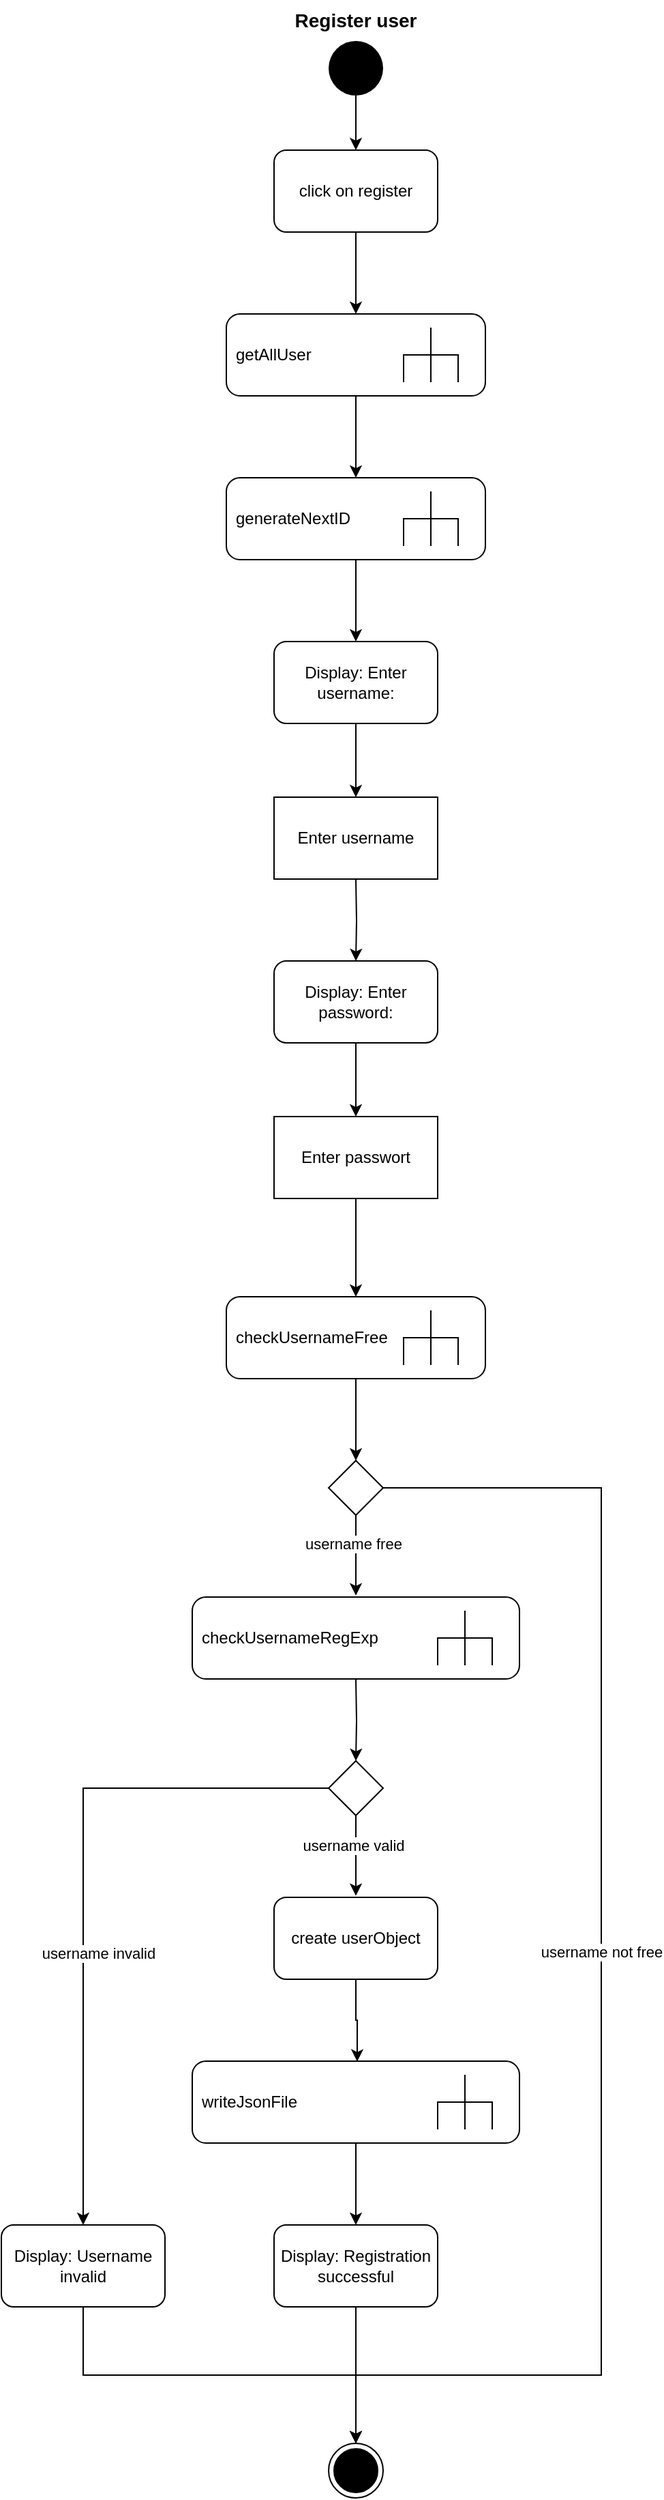 <mxfile version="16.5.3" type="device"><diagram id="qI1SV67doo4ofqnzz2EV" name="Page-1"><mxGraphModel dx="1422" dy="794" grid="1" gridSize="10" guides="1" tooltips="1" connect="1" arrows="1" fold="1" page="1" pageScale="1" pageWidth="1169" pageHeight="827" math="0" shadow="0"><root><mxCell id="0"/><mxCell id="1" parent="0"/><mxCell id="lwSMdHJ8IbMOKKKnd-Vy-37" style="edgeStyle=orthogonalEdgeStyle;rounded=0;orthogonalLoop=1;jettySize=auto;html=1;exitX=0.5;exitY=1;exitDx=0;exitDy=0;entryX=0.5;entryY=0;entryDx=0;entryDy=0;" edge="1" parent="1" source="lwSMdHJ8IbMOKKKnd-Vy-38"><mxGeometry relative="1" as="geometry"><mxPoint x="510" y="110" as="targetPoint"/></mxGeometry></mxCell><mxCell id="lwSMdHJ8IbMOKKKnd-Vy-38" value="" style="ellipse;fillColor=#000000;strokeColor=none;" vertex="1" parent="1"><mxGeometry x="490" y="30" width="40" height="40" as="geometry"/></mxCell><mxCell id="lwSMdHJ8IbMOKKKnd-Vy-39" value="" style="ellipse;html=1;shape=endState;fillColor=#000000;strokeColor=#000000;" vertex="1" parent="1"><mxGeometry x="490" y="1790" width="40" height="40" as="geometry"/></mxCell><mxCell id="lwSMdHJ8IbMOKKKnd-Vy-78" value="" style="edgeStyle=orthogonalEdgeStyle;rounded=0;orthogonalLoop=1;jettySize=auto;html=1;" edge="1" parent="1" source="lwSMdHJ8IbMOKKKnd-Vy-41" target="lwSMdHJ8IbMOKKKnd-Vy-74"><mxGeometry relative="1" as="geometry"/></mxCell><mxCell id="lwSMdHJ8IbMOKKKnd-Vy-41" value="click on register" style="rounded=1;whiteSpace=wrap;html=1;" vertex="1" parent="1"><mxGeometry x="450" y="110" width="120" height="60" as="geometry"/></mxCell><mxCell id="lwSMdHJ8IbMOKKKnd-Vy-42" style="edgeStyle=orthogonalEdgeStyle;rounded=0;orthogonalLoop=1;jettySize=auto;html=1;exitX=0.5;exitY=1;exitDx=0;exitDy=0;entryX=0.5;entryY=0;entryDx=0;entryDy=0;" edge="1" parent="1" source="lwSMdHJ8IbMOKKKnd-Vy-43" target="lwSMdHJ8IbMOKKKnd-Vy-44"><mxGeometry relative="1" as="geometry"/></mxCell><mxCell id="lwSMdHJ8IbMOKKKnd-Vy-43" value="Display: Enter username:" style="rounded=1;whiteSpace=wrap;html=1;" vertex="1" parent="1"><mxGeometry x="450" y="470" width="120" height="60" as="geometry"/></mxCell><mxCell id="lwSMdHJ8IbMOKKKnd-Vy-44" value="Enter username" style="rounded=0;whiteSpace=wrap;html=1;" vertex="1" parent="1"><mxGeometry x="450" y="584" width="120" height="60" as="geometry"/></mxCell><mxCell id="lwSMdHJ8IbMOKKKnd-Vy-45" style="edgeStyle=orthogonalEdgeStyle;rounded=0;orthogonalLoop=1;jettySize=auto;html=1;exitX=0.5;exitY=1;exitDx=0;exitDy=0;entryX=0.5;entryY=0;entryDx=0;entryDy=0;" edge="1" parent="1" target="lwSMdHJ8IbMOKKKnd-Vy-47"><mxGeometry relative="1" as="geometry"><mxPoint x="510" y="644" as="sourcePoint"/></mxGeometry></mxCell><mxCell id="lwSMdHJ8IbMOKKKnd-Vy-46" style="edgeStyle=orthogonalEdgeStyle;rounded=0;orthogonalLoop=1;jettySize=auto;html=1;exitX=0.5;exitY=1;exitDx=0;exitDy=0;entryX=0.5;entryY=0;entryDx=0;entryDy=0;" edge="1" parent="1" source="lwSMdHJ8IbMOKKKnd-Vy-47" target="lwSMdHJ8IbMOKKKnd-Vy-49"><mxGeometry relative="1" as="geometry"/></mxCell><mxCell id="lwSMdHJ8IbMOKKKnd-Vy-47" value="Display: Enter password:" style="rounded=1;whiteSpace=wrap;html=1;" vertex="1" parent="1"><mxGeometry x="450" y="704" width="120" height="60" as="geometry"/></mxCell><mxCell id="lwSMdHJ8IbMOKKKnd-Vy-48" style="edgeStyle=orthogonalEdgeStyle;rounded=0;orthogonalLoop=1;jettySize=auto;html=1;exitX=0.5;exitY=1;exitDx=0;exitDy=0;entryX=0.5;entryY=0;entryDx=0;entryDy=0;" edge="1" parent="1" source="lwSMdHJ8IbMOKKKnd-Vy-49"><mxGeometry relative="1" as="geometry"><mxPoint x="510" y="950" as="targetPoint"/></mxGeometry></mxCell><mxCell id="lwSMdHJ8IbMOKKKnd-Vy-49" value="Enter passwort" style="rounded=0;whiteSpace=wrap;html=1;" vertex="1" parent="1"><mxGeometry x="450" y="818" width="120" height="60" as="geometry"/></mxCell><mxCell id="lwSMdHJ8IbMOKKKnd-Vy-50" value="" style="edgeStyle=orthogonalEdgeStyle;rounded=0;orthogonalLoop=1;jettySize=auto;html=1;" edge="1" parent="1" source="lwSMdHJ8IbMOKKKnd-Vy-51" target="lwSMdHJ8IbMOKKKnd-Vy-56"><mxGeometry relative="1" as="geometry"/></mxCell><mxCell id="lwSMdHJ8IbMOKKKnd-Vy-51" value="checkUsernameFree" style="shape=mxgraph.uml25.behaviorAction;html=1;rounded=1;absoluteArcSize=1;arcSize=10;align=left;spacingLeft=5;" vertex="1" parent="1"><mxGeometry x="415" y="950" width="190" height="60" as="geometry"/></mxCell><mxCell id="lwSMdHJ8IbMOKKKnd-Vy-52" style="edgeStyle=orthogonalEdgeStyle;rounded=0;orthogonalLoop=1;jettySize=auto;html=1;exitX=0.5;exitY=1;exitDx=0;exitDy=0;entryX=0.5;entryY=-0.019;entryDx=0;entryDy=0;entryPerimeter=0;" edge="1" parent="1" source="lwSMdHJ8IbMOKKKnd-Vy-56" target="lwSMdHJ8IbMOKKKnd-Vy-57"><mxGeometry relative="1" as="geometry"/></mxCell><mxCell id="lwSMdHJ8IbMOKKKnd-Vy-53" value="username free" style="edgeLabel;html=1;align=center;verticalAlign=middle;resizable=0;points=[];" vertex="1" connectable="0" parent="lwSMdHJ8IbMOKKKnd-Vy-52"><mxGeometry x="-0.28" y="-2" relative="1" as="geometry"><mxPoint as="offset"/></mxGeometry></mxCell><mxCell id="lwSMdHJ8IbMOKKKnd-Vy-54" style="edgeStyle=orthogonalEdgeStyle;rounded=0;orthogonalLoop=1;jettySize=auto;html=1;exitX=1;exitY=0.5;exitDx=0;exitDy=0;entryX=0.5;entryY=0;entryDx=0;entryDy=0;" edge="1" parent="1" source="lwSMdHJ8IbMOKKKnd-Vy-56" target="lwSMdHJ8IbMOKKKnd-Vy-39"><mxGeometry relative="1" as="geometry"><mxPoint x="750" y="1470" as="targetPoint"/><Array as="points"><mxPoint x="690" y="1090"/><mxPoint x="690" y="1740"/><mxPoint x="510" y="1740"/></Array></mxGeometry></mxCell><mxCell id="lwSMdHJ8IbMOKKKnd-Vy-55" value="username not free" style="edgeLabel;html=1;align=center;verticalAlign=middle;resizable=0;points=[];" vertex="1" connectable="0" parent="lwSMdHJ8IbMOKKKnd-Vy-54"><mxGeometry x="0.198" y="-1" relative="1" as="geometry"><mxPoint x="1" y="-123" as="offset"/></mxGeometry></mxCell><mxCell id="lwSMdHJ8IbMOKKKnd-Vy-56" value="" style="rhombus;" vertex="1" parent="1"><mxGeometry x="490" y="1070" width="40" height="40" as="geometry"/></mxCell><mxCell id="lwSMdHJ8IbMOKKKnd-Vy-57" value="checkUsernameRegExp" style="shape=mxgraph.uml25.behaviorAction;html=1;rounded=1;absoluteArcSize=1;arcSize=10;align=left;spacingLeft=5;" vertex="1" parent="1"><mxGeometry x="390" y="1170" width="240" height="60" as="geometry"/></mxCell><mxCell id="lwSMdHJ8IbMOKKKnd-Vy-58" value="" style="edgeStyle=orthogonalEdgeStyle;rounded=0;orthogonalLoop=1;jettySize=auto;html=1;" edge="1" parent="1" target="lwSMdHJ8IbMOKKKnd-Vy-63"><mxGeometry relative="1" as="geometry"><mxPoint x="510" y="1230" as="sourcePoint"/></mxGeometry></mxCell><mxCell id="lwSMdHJ8IbMOKKKnd-Vy-59" style="edgeStyle=orthogonalEdgeStyle;rounded=0;orthogonalLoop=1;jettySize=auto;html=1;exitX=0.5;exitY=1;exitDx=0;exitDy=0;entryX=0.5;entryY=-0.019;entryDx=0;entryDy=0;entryPerimeter=0;" edge="1" parent="1" source="lwSMdHJ8IbMOKKKnd-Vy-63"><mxGeometry relative="1" as="geometry"><mxPoint x="510" y="1388.86" as="targetPoint"/></mxGeometry></mxCell><mxCell id="lwSMdHJ8IbMOKKKnd-Vy-60" value="username valid" style="edgeLabel;html=1;align=center;verticalAlign=middle;resizable=0;points=[];" vertex="1" connectable="0" parent="lwSMdHJ8IbMOKKKnd-Vy-59"><mxGeometry x="-0.28" y="-2" relative="1" as="geometry"><mxPoint as="offset"/></mxGeometry></mxCell><mxCell id="lwSMdHJ8IbMOKKKnd-Vy-61" style="edgeStyle=orthogonalEdgeStyle;rounded=0;orthogonalLoop=1;jettySize=auto;html=1;exitX=0;exitY=0.5;exitDx=0;exitDy=0;entryX=0.5;entryY=0;entryDx=0;entryDy=0;" edge="1" parent="1" source="lwSMdHJ8IbMOKKKnd-Vy-63" target="lwSMdHJ8IbMOKKKnd-Vy-71"><mxGeometry relative="1" as="geometry"><mxPoint x="370" y="1310" as="targetPoint"/></mxGeometry></mxCell><mxCell id="lwSMdHJ8IbMOKKKnd-Vy-62" value="username invalid" style="edgeLabel;html=1;align=center;verticalAlign=middle;resizable=0;points=[];" vertex="1" connectable="0" parent="lwSMdHJ8IbMOKKKnd-Vy-61"><mxGeometry x="0.198" y="-1" relative="1" as="geometry"><mxPoint x="12" y="1" as="offset"/></mxGeometry></mxCell><mxCell id="lwSMdHJ8IbMOKKKnd-Vy-63" value="" style="rhombus;" vertex="1" parent="1"><mxGeometry x="490" y="1290" width="40" height="40" as="geometry"/></mxCell><mxCell id="lwSMdHJ8IbMOKKKnd-Vy-64" style="edgeStyle=orthogonalEdgeStyle;rounded=0;orthogonalLoop=1;jettySize=auto;html=1;exitX=0.5;exitY=1;exitDx=0;exitDy=0;entryX=0.504;entryY=0.005;entryDx=0;entryDy=0;entryPerimeter=0;" edge="1" parent="1" source="lwSMdHJ8IbMOKKKnd-Vy-65" target="lwSMdHJ8IbMOKKKnd-Vy-67"><mxGeometry relative="1" as="geometry"/></mxCell><mxCell id="lwSMdHJ8IbMOKKKnd-Vy-65" value="create userObject" style="rounded=1;whiteSpace=wrap;html=1;" vertex="1" parent="1"><mxGeometry x="450" y="1390" width="120" height="60" as="geometry"/></mxCell><mxCell id="lwSMdHJ8IbMOKKKnd-Vy-66" value="" style="edgeStyle=orthogonalEdgeStyle;rounded=0;orthogonalLoop=1;jettySize=auto;html=1;" edge="1" parent="1" source="lwSMdHJ8IbMOKKKnd-Vy-67" target="lwSMdHJ8IbMOKKKnd-Vy-69"><mxGeometry relative="1" as="geometry"/></mxCell><mxCell id="lwSMdHJ8IbMOKKKnd-Vy-67" value="writeJsonFile" style="shape=mxgraph.uml25.behaviorAction;html=1;rounded=1;absoluteArcSize=1;arcSize=10;align=left;spacingLeft=5;" vertex="1" parent="1"><mxGeometry x="390" y="1510" width="240" height="60" as="geometry"/></mxCell><mxCell id="lwSMdHJ8IbMOKKKnd-Vy-68" style="edgeStyle=orthogonalEdgeStyle;rounded=0;orthogonalLoop=1;jettySize=auto;html=1;exitX=0.5;exitY=1;exitDx=0;exitDy=0;entryX=0.5;entryY=0;entryDx=0;entryDy=0;" edge="1" parent="1" source="lwSMdHJ8IbMOKKKnd-Vy-69" target="lwSMdHJ8IbMOKKKnd-Vy-39"><mxGeometry relative="1" as="geometry"/></mxCell><mxCell id="lwSMdHJ8IbMOKKKnd-Vy-69" value="Display: Registration successful" style="rounded=1;whiteSpace=wrap;html=1;" vertex="1" parent="1"><mxGeometry x="450" y="1630" width="120" height="60" as="geometry"/></mxCell><mxCell id="lwSMdHJ8IbMOKKKnd-Vy-70" style="edgeStyle=orthogonalEdgeStyle;rounded=0;orthogonalLoop=1;jettySize=auto;html=1;exitX=0.5;exitY=1;exitDx=0;exitDy=0;entryX=0.5;entryY=0;entryDx=0;entryDy=0;" edge="1" parent="1" source="lwSMdHJ8IbMOKKKnd-Vy-71" target="lwSMdHJ8IbMOKKKnd-Vy-39"><mxGeometry relative="1" as="geometry"/></mxCell><mxCell id="lwSMdHJ8IbMOKKKnd-Vy-71" value="Display: Username invalid" style="rounded=1;whiteSpace=wrap;html=1;" vertex="1" parent="1"><mxGeometry x="250" y="1630" width="120" height="60" as="geometry"/></mxCell><mxCell id="lwSMdHJ8IbMOKKKnd-Vy-72" value="&lt;b&gt;&lt;font style=&quot;font-size: 14px&quot;&gt;Register user&lt;/font&gt;&lt;/b&gt;" style="text;html=1;strokeColor=none;fillColor=none;align=center;verticalAlign=middle;whiteSpace=wrap;rounded=0;" vertex="1" parent="1"><mxGeometry x="460" width="100" height="30" as="geometry"/></mxCell><mxCell id="lwSMdHJ8IbMOKKKnd-Vy-79" value="" style="edgeStyle=orthogonalEdgeStyle;rounded=0;orthogonalLoop=1;jettySize=auto;html=1;" edge="1" parent="1" source="lwSMdHJ8IbMOKKKnd-Vy-74" target="lwSMdHJ8IbMOKKKnd-Vy-75"><mxGeometry relative="1" as="geometry"/></mxCell><mxCell id="lwSMdHJ8IbMOKKKnd-Vy-74" value="getAllUser" style="shape=mxgraph.uml25.behaviorAction;html=1;rounded=1;absoluteArcSize=1;arcSize=10;align=left;spacingLeft=5;" vertex="1" parent="1"><mxGeometry x="415" y="230" width="190" height="60" as="geometry"/></mxCell><mxCell id="lwSMdHJ8IbMOKKKnd-Vy-80" value="" style="edgeStyle=orthogonalEdgeStyle;rounded=0;orthogonalLoop=1;jettySize=auto;html=1;" edge="1" parent="1" source="lwSMdHJ8IbMOKKKnd-Vy-75" target="lwSMdHJ8IbMOKKKnd-Vy-43"><mxGeometry relative="1" as="geometry"/></mxCell><mxCell id="lwSMdHJ8IbMOKKKnd-Vy-75" value="generateNextID" style="shape=mxgraph.uml25.behaviorAction;html=1;rounded=1;absoluteArcSize=1;arcSize=10;align=left;spacingLeft=5;" vertex="1" parent="1"><mxGeometry x="415" y="350" width="190" height="60" as="geometry"/></mxCell></root></mxGraphModel></diagram></mxfile>